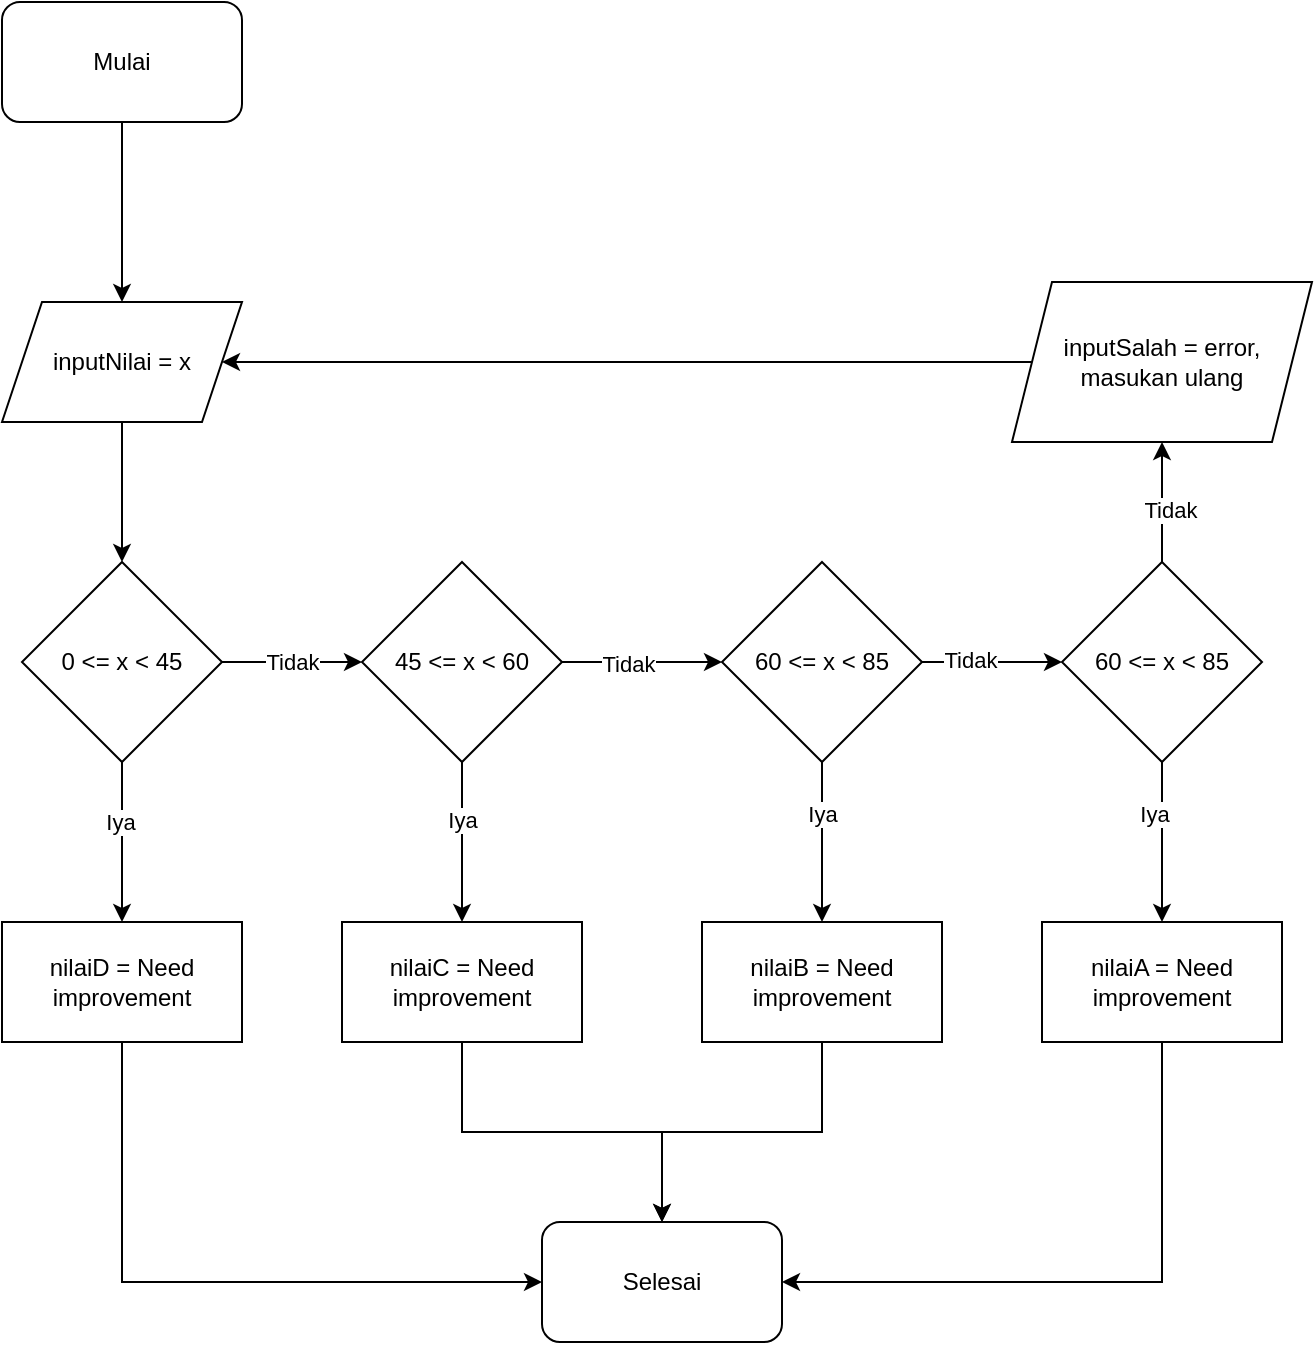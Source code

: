 <mxfile version="26.2.12">
  <diagram name="Halaman-1" id="lNLoMoLYB5kU6PuFZJTb">
    <mxGraphModel dx="1458" dy="918" grid="1" gridSize="10" guides="1" tooltips="1" connect="1" arrows="1" fold="1" page="1" pageScale="1" pageWidth="1654" pageHeight="1169" math="0" shadow="0">
      <root>
        <mxCell id="0" />
        <mxCell id="1" parent="0" />
        <mxCell id="7dJI4Exapxsd02uyXUpT-44" style="edgeStyle=orthogonalEdgeStyle;rounded=0;orthogonalLoop=1;jettySize=auto;html=1;entryX=0.5;entryY=0;entryDx=0;entryDy=0;" edge="1" parent="1" source="7dJI4Exapxsd02uyXUpT-6" target="7dJI4Exapxsd02uyXUpT-11">
          <mxGeometry relative="1" as="geometry">
            <mxPoint x="360" y="290" as="targetPoint" />
          </mxGeometry>
        </mxCell>
        <mxCell id="7dJI4Exapxsd02uyXUpT-6" value="inputNilai = x" style="shape=parallelogram;perimeter=parallelogramPerimeter;whiteSpace=wrap;html=1;fixedSize=1;fillColor=light-dark(#FFFFFF,#FFFFFF);fontColor=light-dark(#000000,#000000);" vertex="1" parent="1">
          <mxGeometry x="300" y="180" width="120" height="60" as="geometry" />
        </mxCell>
        <mxCell id="7dJI4Exapxsd02uyXUpT-47" style="edgeStyle=orthogonalEdgeStyle;rounded=0;orthogonalLoop=1;jettySize=auto;html=1;entryX=0;entryY=0.5;entryDx=0;entryDy=0;" edge="1" parent="1" source="7dJI4Exapxsd02uyXUpT-11" target="7dJI4Exapxsd02uyXUpT-21">
          <mxGeometry relative="1" as="geometry" />
        </mxCell>
        <mxCell id="7dJI4Exapxsd02uyXUpT-71" value="Tidak" style="edgeLabel;html=1;align=center;verticalAlign=middle;resizable=0;points=[];" vertex="1" connectable="0" parent="7dJI4Exapxsd02uyXUpT-47">
          <mxGeometry x="-0.011" relative="1" as="geometry">
            <mxPoint as="offset" />
          </mxGeometry>
        </mxCell>
        <mxCell id="7dJI4Exapxsd02uyXUpT-49" style="edgeStyle=orthogonalEdgeStyle;rounded=0;orthogonalLoop=1;jettySize=auto;html=1;entryX=0.5;entryY=0;entryDx=0;entryDy=0;" edge="1" parent="1" source="7dJI4Exapxsd02uyXUpT-11" target="7dJI4Exapxsd02uyXUpT-18">
          <mxGeometry relative="1" as="geometry" />
        </mxCell>
        <mxCell id="7dJI4Exapxsd02uyXUpT-72" value="Iya" style="edgeLabel;html=1;align=center;verticalAlign=middle;resizable=0;points=[];" vertex="1" connectable="0" parent="7dJI4Exapxsd02uyXUpT-49">
          <mxGeometry x="-0.253" y="-1" relative="1" as="geometry">
            <mxPoint as="offset" />
          </mxGeometry>
        </mxCell>
        <mxCell id="7dJI4Exapxsd02uyXUpT-11" value="0 &amp;lt;= x &amp;lt; 45" style="rhombus;whiteSpace=wrap;html=1;fillColor=light-dark(#FFFFFF,#FFFFFF);fontColor=light-dark(#000000,#0F0F0F);" vertex="1" parent="1">
          <mxGeometry x="310" y="310" width="100" height="100" as="geometry" />
        </mxCell>
        <mxCell id="7dJI4Exapxsd02uyXUpT-66" style="edgeStyle=orthogonalEdgeStyle;rounded=0;orthogonalLoop=1;jettySize=auto;html=1;entryX=0;entryY=0.5;entryDx=0;entryDy=0;" edge="1" parent="1" source="7dJI4Exapxsd02uyXUpT-18" target="7dJI4Exapxsd02uyXUpT-65">
          <mxGeometry relative="1" as="geometry">
            <Array as="points">
              <mxPoint x="360" y="670" />
            </Array>
          </mxGeometry>
        </mxCell>
        <mxCell id="7dJI4Exapxsd02uyXUpT-18" value="nilaiD = Need improvement" style="rounded=0;whiteSpace=wrap;html=1;fillColor=light-dark(#FFFFFF,#FFFFFF);fontColor=light-dark(#000000,#000000);" vertex="1" parent="1">
          <mxGeometry x="300" y="490" width="120" height="60" as="geometry" />
        </mxCell>
        <mxCell id="7dJI4Exapxsd02uyXUpT-48" style="edgeStyle=orthogonalEdgeStyle;rounded=0;orthogonalLoop=1;jettySize=auto;html=1;entryX=0;entryY=0.5;entryDx=0;entryDy=0;" edge="1" parent="1" source="7dJI4Exapxsd02uyXUpT-21" target="7dJI4Exapxsd02uyXUpT-22">
          <mxGeometry relative="1" as="geometry" />
        </mxCell>
        <mxCell id="7dJI4Exapxsd02uyXUpT-74" value="Tidak" style="edgeLabel;html=1;align=center;verticalAlign=middle;resizable=0;points=[];" vertex="1" connectable="0" parent="7dJI4Exapxsd02uyXUpT-48">
          <mxGeometry x="-0.174" y="-1" relative="1" as="geometry">
            <mxPoint as="offset" />
          </mxGeometry>
        </mxCell>
        <mxCell id="7dJI4Exapxsd02uyXUpT-50" style="edgeStyle=orthogonalEdgeStyle;rounded=0;orthogonalLoop=1;jettySize=auto;html=1;entryX=0.5;entryY=0;entryDx=0;entryDy=0;" edge="1" parent="1" source="7dJI4Exapxsd02uyXUpT-21" target="7dJI4Exapxsd02uyXUpT-24">
          <mxGeometry relative="1" as="geometry" />
        </mxCell>
        <mxCell id="7dJI4Exapxsd02uyXUpT-73" value="Iya" style="edgeLabel;html=1;align=center;verticalAlign=middle;resizable=0;points=[];" vertex="1" connectable="0" parent="7dJI4Exapxsd02uyXUpT-50">
          <mxGeometry x="-0.279" relative="1" as="geometry">
            <mxPoint as="offset" />
          </mxGeometry>
        </mxCell>
        <mxCell id="7dJI4Exapxsd02uyXUpT-21" value="45 &amp;lt;= x &amp;lt; 60" style="rhombus;whiteSpace=wrap;html=1;fillColor=light-dark(#FFFFFF,#FFFFFF);fontColor=light-dark(#000000,#0F0F0F);" vertex="1" parent="1">
          <mxGeometry x="480" y="310" width="100" height="100" as="geometry" />
        </mxCell>
        <mxCell id="7dJI4Exapxsd02uyXUpT-51" style="edgeStyle=orthogonalEdgeStyle;rounded=0;orthogonalLoop=1;jettySize=auto;html=1;entryX=0.5;entryY=0;entryDx=0;entryDy=0;" edge="1" parent="1" source="7dJI4Exapxsd02uyXUpT-22" target="7dJI4Exapxsd02uyXUpT-25">
          <mxGeometry relative="1" as="geometry" />
        </mxCell>
        <mxCell id="7dJI4Exapxsd02uyXUpT-79" value="Iya" style="edgeLabel;html=1;align=center;verticalAlign=middle;resizable=0;points=[];" vertex="1" connectable="0" parent="7dJI4Exapxsd02uyXUpT-51">
          <mxGeometry x="-0.358" relative="1" as="geometry">
            <mxPoint as="offset" />
          </mxGeometry>
        </mxCell>
        <mxCell id="7dJI4Exapxsd02uyXUpT-52" style="edgeStyle=orthogonalEdgeStyle;rounded=0;orthogonalLoop=1;jettySize=auto;html=1;entryX=0;entryY=0.5;entryDx=0;entryDy=0;" edge="1" parent="1" source="7dJI4Exapxsd02uyXUpT-22" target="7dJI4Exapxsd02uyXUpT-56">
          <mxGeometry relative="1" as="geometry">
            <mxPoint x="820" y="360" as="targetPoint" />
          </mxGeometry>
        </mxCell>
        <mxCell id="7dJI4Exapxsd02uyXUpT-75" value="Tidak" style="edgeLabel;html=1;align=center;verticalAlign=middle;resizable=0;points=[];" vertex="1" connectable="0" parent="7dJI4Exapxsd02uyXUpT-52">
          <mxGeometry x="-0.326" y="1" relative="1" as="geometry">
            <mxPoint as="offset" />
          </mxGeometry>
        </mxCell>
        <mxCell id="7dJI4Exapxsd02uyXUpT-22" value="60 &amp;lt;= x &amp;lt; 85" style="rhombus;whiteSpace=wrap;html=1;fillColor=light-dark(#FFFFFF,#FFFFFF);fontColor=light-dark(#000000,#0F0F0F);" vertex="1" parent="1">
          <mxGeometry x="660" y="310" width="100" height="100" as="geometry" />
        </mxCell>
        <mxCell id="7dJI4Exapxsd02uyXUpT-67" style="edgeStyle=orthogonalEdgeStyle;rounded=0;orthogonalLoop=1;jettySize=auto;html=1;entryX=0.5;entryY=0;entryDx=0;entryDy=0;" edge="1" parent="1" source="7dJI4Exapxsd02uyXUpT-24" target="7dJI4Exapxsd02uyXUpT-65">
          <mxGeometry relative="1" as="geometry" />
        </mxCell>
        <mxCell id="7dJI4Exapxsd02uyXUpT-24" value="nilaiC = Need improvement" style="rounded=0;whiteSpace=wrap;html=1;fillColor=light-dark(#FFFFFF,#FFFFFF);fontColor=light-dark(#000000,#000000);" vertex="1" parent="1">
          <mxGeometry x="470" y="490" width="120" height="60" as="geometry" />
        </mxCell>
        <mxCell id="7dJI4Exapxsd02uyXUpT-68" style="edgeStyle=orthogonalEdgeStyle;rounded=0;orthogonalLoop=1;jettySize=auto;html=1;entryX=0.5;entryY=0;entryDx=0;entryDy=0;" edge="1" parent="1" source="7dJI4Exapxsd02uyXUpT-25" target="7dJI4Exapxsd02uyXUpT-65">
          <mxGeometry relative="1" as="geometry" />
        </mxCell>
        <mxCell id="7dJI4Exapxsd02uyXUpT-25" value="nilaiB = Need improvement" style="rounded=0;whiteSpace=wrap;html=1;fillColor=light-dark(#FFFFFF,#FFFFFF);fontColor=light-dark(#000000,#000000);" vertex="1" parent="1">
          <mxGeometry x="650" y="490" width="120" height="60" as="geometry" />
        </mxCell>
        <mxCell id="7dJI4Exapxsd02uyXUpT-69" style="edgeStyle=orthogonalEdgeStyle;rounded=0;orthogonalLoop=1;jettySize=auto;html=1;entryX=1;entryY=0.5;entryDx=0;entryDy=0;" edge="1" parent="1" source="7dJI4Exapxsd02uyXUpT-26" target="7dJI4Exapxsd02uyXUpT-65">
          <mxGeometry relative="1" as="geometry">
            <Array as="points">
              <mxPoint x="880" y="670" />
            </Array>
          </mxGeometry>
        </mxCell>
        <mxCell id="7dJI4Exapxsd02uyXUpT-26" value="nilaiA = Need improvement" style="rounded=0;whiteSpace=wrap;html=1;fillColor=light-dark(#FFFFFF,#FFFFFF);fontColor=light-dark(#000000,#000000);" vertex="1" parent="1">
          <mxGeometry x="820" y="490" width="120" height="60" as="geometry" />
        </mxCell>
        <mxCell id="7dJI4Exapxsd02uyXUpT-57" style="edgeStyle=orthogonalEdgeStyle;rounded=0;orthogonalLoop=1;jettySize=auto;html=1;entryX=0.5;entryY=0;entryDx=0;entryDy=0;" edge="1" parent="1" source="7dJI4Exapxsd02uyXUpT-56" target="7dJI4Exapxsd02uyXUpT-26">
          <mxGeometry relative="1" as="geometry" />
        </mxCell>
        <mxCell id="7dJI4Exapxsd02uyXUpT-77" value="Iya" style="edgeLabel;html=1;align=center;verticalAlign=middle;resizable=0;points=[];" vertex="1" connectable="0" parent="7dJI4Exapxsd02uyXUpT-57">
          <mxGeometry x="-0.358" y="-4" relative="1" as="geometry">
            <mxPoint as="offset" />
          </mxGeometry>
        </mxCell>
        <mxCell id="7dJI4Exapxsd02uyXUpT-62" style="edgeStyle=orthogonalEdgeStyle;rounded=0;orthogonalLoop=1;jettySize=auto;html=1;entryX=0.5;entryY=1;entryDx=0;entryDy=0;" edge="1" parent="1" source="7dJI4Exapxsd02uyXUpT-56" target="7dJI4Exapxsd02uyXUpT-59">
          <mxGeometry relative="1" as="geometry" />
        </mxCell>
        <mxCell id="7dJI4Exapxsd02uyXUpT-76" value="Tidak" style="edgeLabel;html=1;align=center;verticalAlign=middle;resizable=0;points=[];" vertex="1" connectable="0" parent="7dJI4Exapxsd02uyXUpT-62">
          <mxGeometry x="-0.137" y="-4" relative="1" as="geometry">
            <mxPoint as="offset" />
          </mxGeometry>
        </mxCell>
        <mxCell id="7dJI4Exapxsd02uyXUpT-56" value="60 &amp;lt;= x &amp;lt; 85" style="rhombus;whiteSpace=wrap;html=1;fillColor=light-dark(#FFFFFF,#FFFFFF);fontColor=light-dark(#000000,#0F0F0F);" vertex="1" parent="1">
          <mxGeometry x="830" y="310" width="100" height="100" as="geometry" />
        </mxCell>
        <mxCell id="7dJI4Exapxsd02uyXUpT-61" style="edgeStyle=orthogonalEdgeStyle;rounded=0;orthogonalLoop=1;jettySize=auto;html=1;entryX=1;entryY=0.5;entryDx=0;entryDy=0;" edge="1" parent="1" source="7dJI4Exapxsd02uyXUpT-59" target="7dJI4Exapxsd02uyXUpT-6">
          <mxGeometry relative="1" as="geometry" />
        </mxCell>
        <mxCell id="7dJI4Exapxsd02uyXUpT-59" value="inputSalah = error, masukan ulang" style="shape=parallelogram;perimeter=parallelogramPerimeter;whiteSpace=wrap;html=1;fixedSize=1;fillColor=light-dark(#FFFFFF,#FFFFFF);fontColor=light-dark(#000000,#000000);" vertex="1" parent="1">
          <mxGeometry x="805" y="170" width="150" height="80" as="geometry" />
        </mxCell>
        <mxCell id="7dJI4Exapxsd02uyXUpT-64" style="edgeStyle=orthogonalEdgeStyle;rounded=0;orthogonalLoop=1;jettySize=auto;html=1;" edge="1" parent="1" source="7dJI4Exapxsd02uyXUpT-63" target="7dJI4Exapxsd02uyXUpT-6">
          <mxGeometry relative="1" as="geometry" />
        </mxCell>
        <mxCell id="7dJI4Exapxsd02uyXUpT-63" value="Mulai" style="rounded=1;whiteSpace=wrap;html=1;fillColor=light-dark(#FFFFFF,#F9F9F9);fontColor=light-dark(#000000,#0A0A0A);" vertex="1" parent="1">
          <mxGeometry x="300" y="30" width="120" height="60" as="geometry" />
        </mxCell>
        <mxCell id="7dJI4Exapxsd02uyXUpT-65" value="Selesai" style="rounded=1;whiteSpace=wrap;html=1;fillColor=light-dark(#FFFFFF,#F9F9F9);fontColor=light-dark(#000000,#0A0A0A);" vertex="1" parent="1">
          <mxGeometry x="570" y="640" width="120" height="60" as="geometry" />
        </mxCell>
      </root>
    </mxGraphModel>
  </diagram>
</mxfile>
